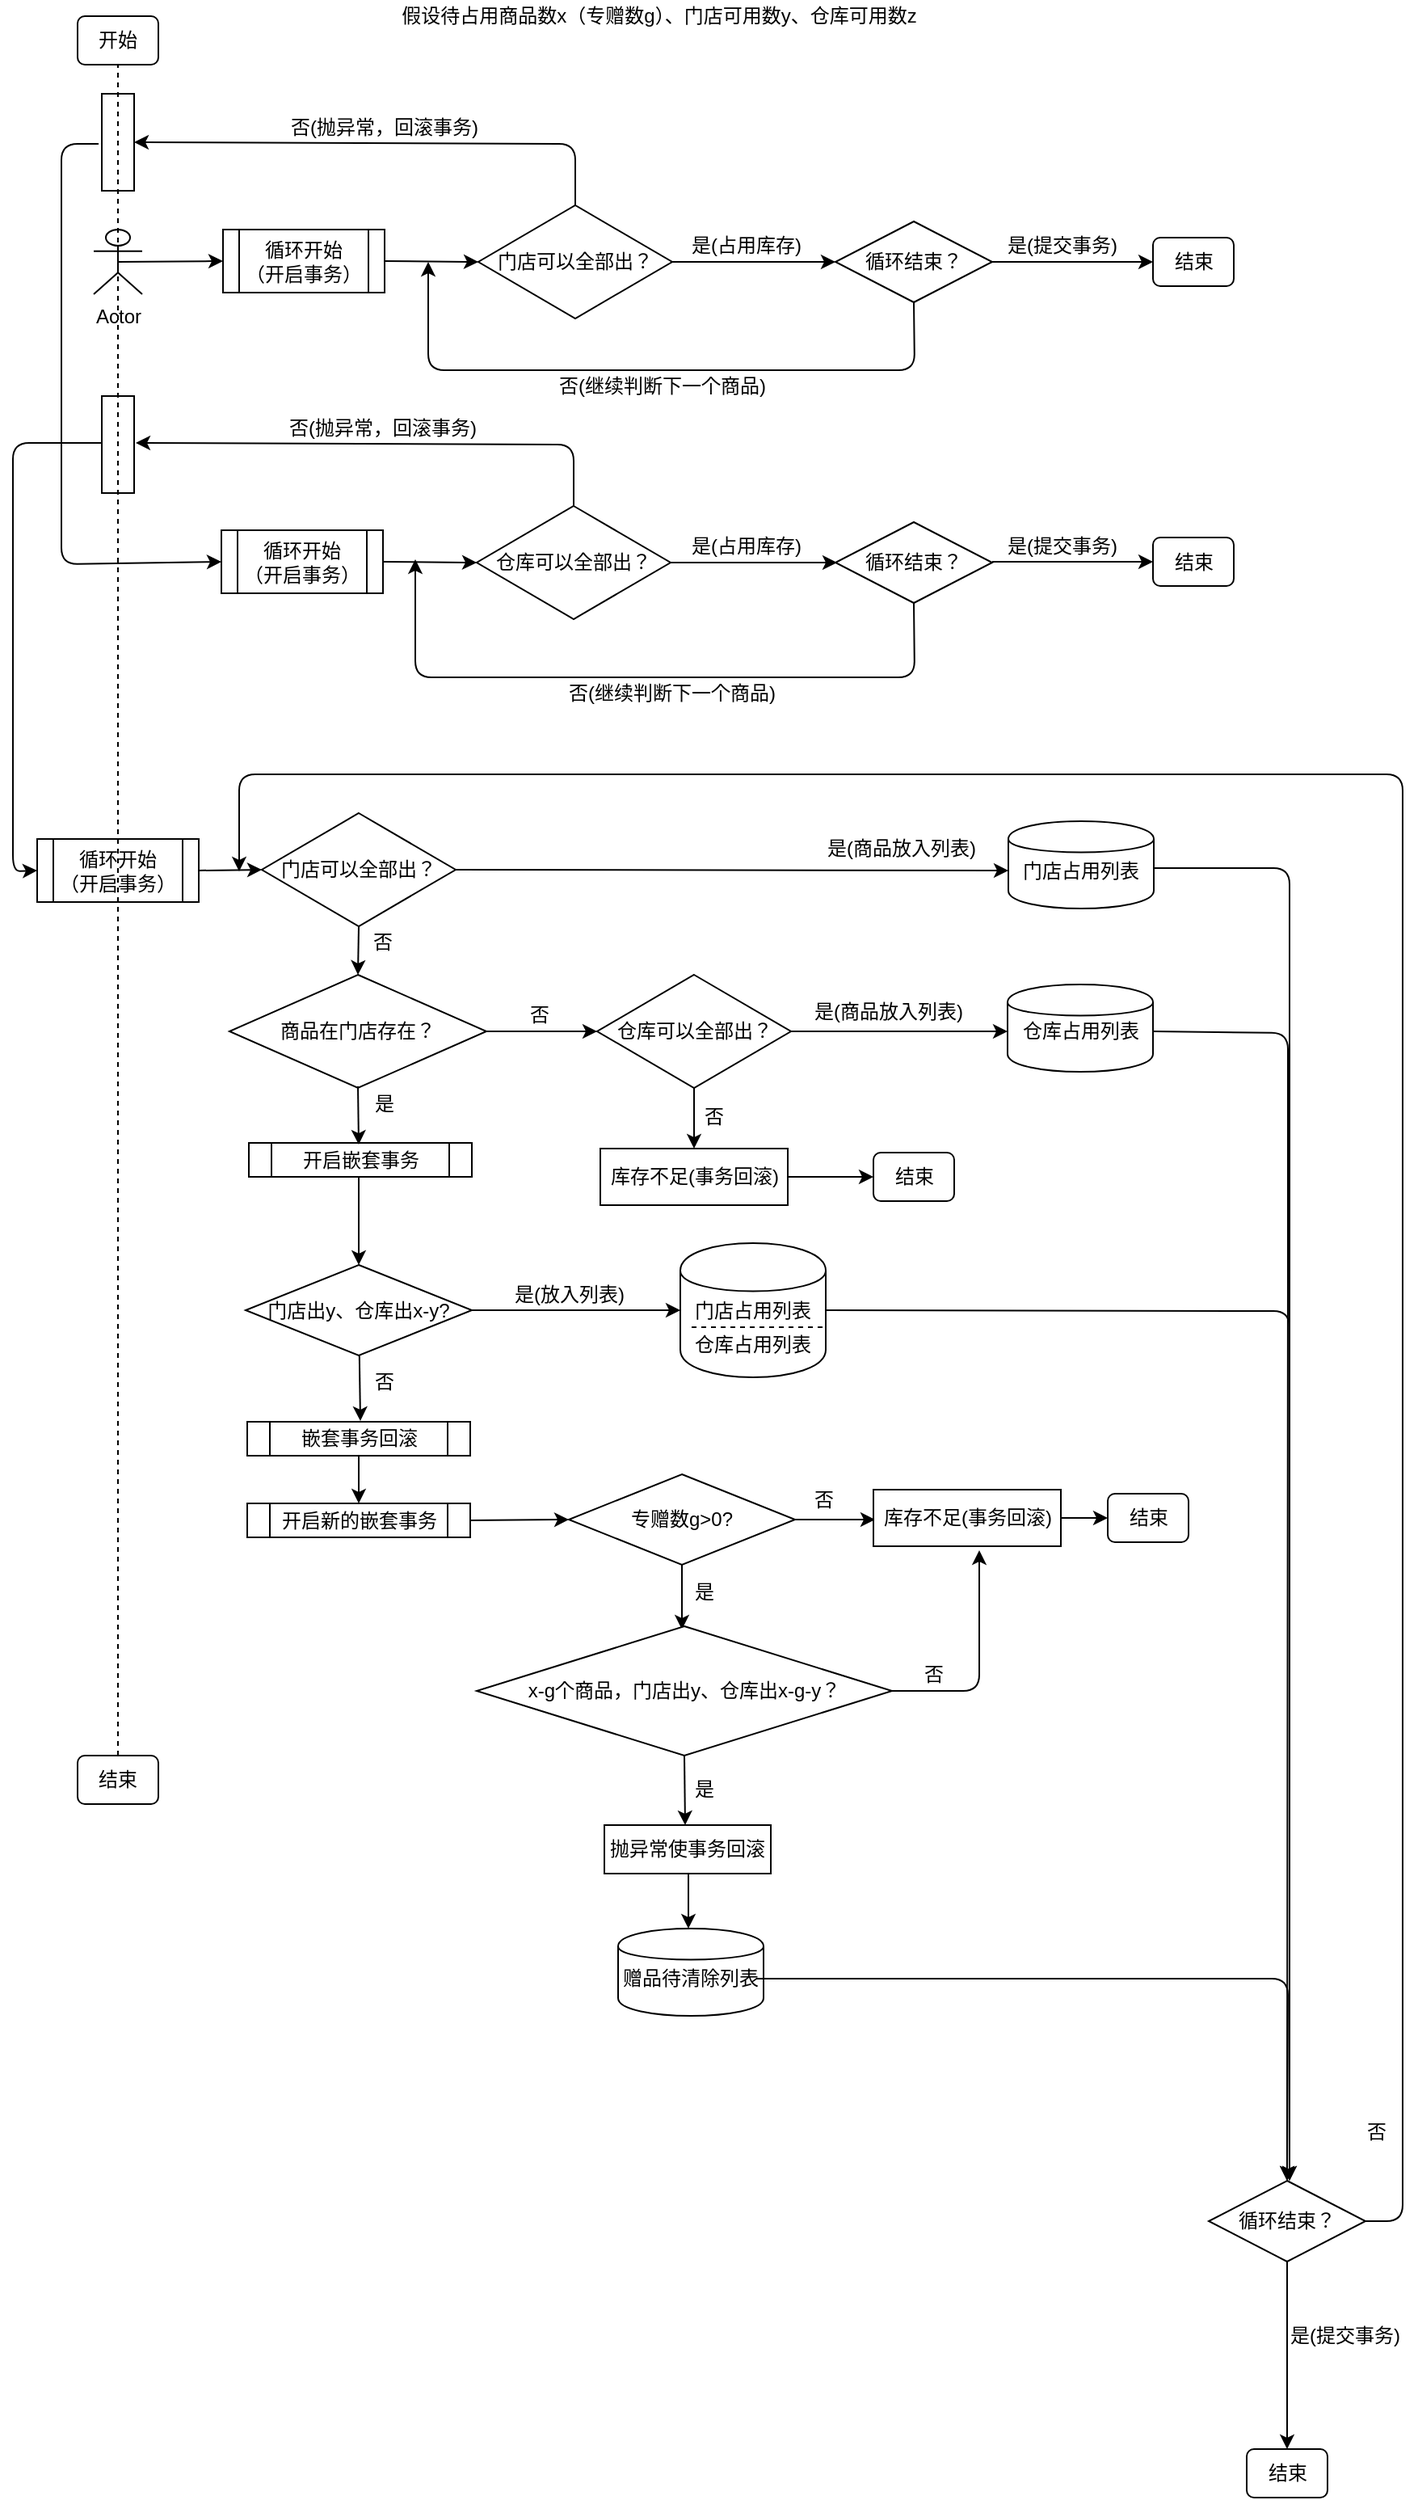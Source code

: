 <mxfile version="12.1.8" type="github" pages="1">
  <diagram id="cIxFQv27kr1OFAZyPRKi" name="Page-1">
    <mxGraphModel dx="974" dy="1634" grid="1" gridSize="10" guides="1" tooltips="1" connect="1" arrows="1" fold="1" page="1" pageScale="1" pageWidth="827" pageHeight="1169" math="0" shadow="0">
      <root>
        <mxCell id="0"/>
        <mxCell id="1" parent="0"/>
        <mxCell id="Cbo-kUQH-pJc7JE6aQtw-1" value="门店可以全部出？" style="rhombus;whiteSpace=wrap;html=1;" parent="1" vertex="1">
          <mxGeometry x="328" y="138" width="120" height="70" as="geometry"/>
        </mxCell>
        <mxCell id="Kt7nqfIv5lHJtM08hlu1-3" value="开始" style="rounded=1;whiteSpace=wrap;html=1;" parent="1" vertex="1">
          <mxGeometry x="80" y="21" width="50" height="30" as="geometry"/>
        </mxCell>
        <mxCell id="Kt7nqfIv5lHJtM08hlu1-17" value="结束" style="rounded=1;whiteSpace=wrap;html=1;" parent="1" vertex="1">
          <mxGeometry x="80" y="1097" width="50" height="30" as="geometry"/>
        </mxCell>
        <mxCell id="Kt7nqfIv5lHJtM08hlu1-52" value="结束" style="rounded=1;whiteSpace=wrap;html=1;" parent="1" vertex="1">
          <mxGeometry x="745.5" y="158" width="50" height="30" as="geometry"/>
        </mxCell>
        <mxCell id="Kt7nqfIv5lHJtM08hlu1-13" value="否(继续判断下一个商品)" style="text;html=1;strokeColor=none;fillColor=none;align=center;verticalAlign=middle;whiteSpace=wrap;rounded=0;" parent="1" vertex="1">
          <mxGeometry x="367" y="240" width="150" height="20" as="geometry"/>
        </mxCell>
        <mxCell id="Kt7nqfIv5lHJtM08hlu1-20" value="" style="endArrow=classic;html=1;entryX=0;entryY=0.5;entryDx=0;entryDy=0;exitX=0.5;exitY=0.5;exitDx=0;exitDy=0;exitPerimeter=0;" parent="1" source="Kt7nqfIv5lHJtM08hlu1-129" target="Kt7nqfIv5lHJtM08hlu1-25" edge="1">
          <mxGeometry width="50" height="50" relative="1" as="geometry">
            <mxPoint x="100" y="173" as="sourcePoint"/>
            <mxPoint x="190" y="172" as="targetPoint"/>
          </mxGeometry>
        </mxCell>
        <mxCell id="Kt7nqfIv5lHJtM08hlu1-25" value="循环开始&lt;br&gt;（开启事务）" style="shape=process;whiteSpace=wrap;html=1;backgroundOutline=1;" parent="1" vertex="1">
          <mxGeometry x="170" y="153" width="100" height="39" as="geometry"/>
        </mxCell>
        <mxCell id="Kt7nqfIv5lHJtM08hlu1-42" value="循环结束？" style="rhombus;whiteSpace=wrap;html=1;" parent="1" vertex="1">
          <mxGeometry x="549" y="148" width="97" height="50" as="geometry"/>
        </mxCell>
        <mxCell id="Kt7nqfIv5lHJtM08hlu1-48" value="" style="endArrow=classic;html=1;exitX=1;exitY=0.5;exitDx=0;exitDy=0;entryX=0;entryY=0.5;entryDx=0;entryDy=0;" parent="1" source="Kt7nqfIv5lHJtM08hlu1-42" target="Kt7nqfIv5lHJtM08hlu1-52" edge="1">
          <mxGeometry width="50" height="50" relative="1" as="geometry">
            <mxPoint x="703" y="317" as="sourcePoint"/>
            <mxPoint x="740" y="173" as="targetPoint"/>
          </mxGeometry>
        </mxCell>
        <mxCell id="Kt7nqfIv5lHJtM08hlu1-49" value="是(提交事务)" style="text;html=1;strokeColor=none;fillColor=none;align=center;verticalAlign=middle;whiteSpace=wrap;rounded=0;" parent="1" vertex="1">
          <mxGeometry x="646" y="153" width="87" height="20" as="geometry"/>
        </mxCell>
        <mxCell id="Kt7nqfIv5lHJtM08hlu1-59" value="" style="endArrow=classic;html=1;exitX=1;exitY=0.5;exitDx=0;exitDy=0;entryX=0;entryY=0.5;entryDx=0;entryDy=0;" parent="1" source="Kt7nqfIv5lHJtM08hlu1-25" target="Cbo-kUQH-pJc7JE6aQtw-1" edge="1">
          <mxGeometry width="50" height="50" relative="1" as="geometry">
            <mxPoint x="30" y="1197" as="sourcePoint"/>
            <mxPoint x="80" y="1147" as="targetPoint"/>
          </mxGeometry>
        </mxCell>
        <mxCell id="Kt7nqfIv5lHJtM08hlu1-60" value="" style="endArrow=classic;html=1;exitX=0.5;exitY=0;exitDx=0;exitDy=0;entryX=1;entryY=0.5;entryDx=0;entryDy=0;" parent="1" source="Cbo-kUQH-pJc7JE6aQtw-1" target="Kt7nqfIv5lHJtM08hlu1-101" edge="1">
          <mxGeometry width="50" height="50" relative="1" as="geometry">
            <mxPoint x="80" y="1200" as="sourcePoint"/>
            <mxPoint x="110" y="100" as="targetPoint"/>
            <Array as="points">
              <mxPoint x="388" y="100"/>
            </Array>
          </mxGeometry>
        </mxCell>
        <mxCell id="Kt7nqfIv5lHJtM08hlu1-62" value="否(抛异常，回滚事务)" style="text;html=1;strokeColor=none;fillColor=none;align=center;verticalAlign=middle;whiteSpace=wrap;rounded=0;" parent="1" vertex="1">
          <mxGeometry x="205" y="80" width="130" height="20" as="geometry"/>
        </mxCell>
        <mxCell id="Kt7nqfIv5lHJtM08hlu1-82" value="仓库可以全部出？" style="rhombus;whiteSpace=wrap;html=1;" parent="1" vertex="1">
          <mxGeometry x="327" y="324" width="120" height="70" as="geometry"/>
        </mxCell>
        <mxCell id="Kt7nqfIv5lHJtM08hlu1-84" value="否(继续判断下一个商品)" style="text;html=1;strokeColor=none;fillColor=none;align=center;verticalAlign=middle;whiteSpace=wrap;rounded=0;" parent="1" vertex="1">
          <mxGeometry x="373" y="430" width="150" height="20" as="geometry"/>
        </mxCell>
        <mxCell id="Kt7nqfIv5lHJtM08hlu1-87" value="" style="endArrow=classic;html=1;" parent="1" edge="1">
          <mxGeometry width="50" height="50" relative="1" as="geometry">
            <mxPoint x="447" y="359" as="sourcePoint"/>
            <mxPoint x="550" y="359" as="targetPoint"/>
          </mxGeometry>
        </mxCell>
        <mxCell id="Kt7nqfIv5lHJtM08hlu1-89" value="循环开始&lt;br&gt;（开启事务）" style="shape=process;whiteSpace=wrap;html=1;backgroundOutline=1;" parent="1" vertex="1">
          <mxGeometry x="169" y="339" width="100" height="39" as="geometry"/>
        </mxCell>
        <mxCell id="Kt7nqfIv5lHJtM08hlu1-95" value="" style="endArrow=classic;html=1;exitX=0.5;exitY=1;exitDx=0;exitDy=0;" parent="1" source="Kt7nqfIv5lHJtM08hlu1-121" edge="1">
          <mxGeometry width="50" height="50" relative="1" as="geometry">
            <mxPoint x="652" y="478" as="sourcePoint"/>
            <mxPoint x="289" y="357" as="targetPoint"/>
            <Array as="points">
              <mxPoint x="598" y="430"/>
              <mxPoint x="440" y="430"/>
              <mxPoint x="289" y="430"/>
            </Array>
          </mxGeometry>
        </mxCell>
        <mxCell id="Kt7nqfIv5lHJtM08hlu1-96" value="" style="endArrow=classic;html=1;exitX=1;exitY=0.5;exitDx=0;exitDy=0;entryX=0;entryY=0.5;entryDx=0;entryDy=0;" parent="1" source="Kt7nqfIv5lHJtM08hlu1-89" target="Kt7nqfIv5lHJtM08hlu1-82" edge="1">
          <mxGeometry width="50" height="50" relative="1" as="geometry">
            <mxPoint x="29" y="1383" as="sourcePoint"/>
            <mxPoint x="79" y="1333" as="targetPoint"/>
          </mxGeometry>
        </mxCell>
        <mxCell id="Kt7nqfIv5lHJtM08hlu1-97" value="" style="endArrow=classic;html=1;exitX=0.5;exitY=0;exitDx=0;exitDy=0;entryX=1;entryY=0.5;entryDx=0;entryDy=0;" parent="1" source="Kt7nqfIv5lHJtM08hlu1-82" edge="1">
          <mxGeometry width="50" height="50" relative="1" as="geometry">
            <mxPoint x="79" y="1386" as="sourcePoint"/>
            <mxPoint x="116" y="285" as="targetPoint"/>
            <Array as="points">
              <mxPoint x="387" y="286"/>
            </Array>
          </mxGeometry>
        </mxCell>
        <mxCell id="Kt7nqfIv5lHJtM08hlu1-98" value="否(抛异常，回滚事务)" style="text;html=1;strokeColor=none;fillColor=none;align=center;verticalAlign=middle;whiteSpace=wrap;rounded=0;" parent="1" vertex="1">
          <mxGeometry x="204" y="266" width="130" height="20" as="geometry"/>
        </mxCell>
        <mxCell id="Kt7nqfIv5lHJtM08hlu1-101" value="" style="rounded=0;whiteSpace=wrap;html=1;" parent="1" vertex="1">
          <mxGeometry x="95" y="69" width="20" height="60" as="geometry"/>
        </mxCell>
        <mxCell id="Kt7nqfIv5lHJtM08hlu1-105" value="" style="endArrow=classic;html=1;entryX=0;entryY=0.5;entryDx=0;entryDy=0;" parent="1" target="Kt7nqfIv5lHJtM08hlu1-89" edge="1">
          <mxGeometry width="50" height="50" relative="1" as="geometry">
            <mxPoint x="93" y="100" as="sourcePoint"/>
            <mxPoint x="169" y="469.5" as="targetPoint"/>
            <Array as="points">
              <mxPoint x="70" y="100"/>
              <mxPoint x="70" y="360"/>
            </Array>
          </mxGeometry>
        </mxCell>
        <mxCell id="Kt7nqfIv5lHJtM08hlu1-111" value="" style="shape=cylinder;whiteSpace=wrap;html=1;boundedLbl=1;backgroundOutline=1;" parent="1" vertex="1">
          <mxGeometry x="656" y="519" width="90" height="54" as="geometry"/>
        </mxCell>
        <mxCell id="Kt7nqfIv5lHJtM08hlu1-113" value="是(商品放入列表)" style="text;html=1;strokeColor=none;fillColor=none;align=center;verticalAlign=middle;whiteSpace=wrap;rounded=0;" parent="1" vertex="1">
          <mxGeometry x="510" y="526" width="160" height="20" as="geometry"/>
        </mxCell>
        <mxCell id="Kt7nqfIv5lHJtM08hlu1-114" value="" style="endArrow=classic;html=1;entryX=0;entryY=0.5;entryDx=0;entryDy=0;" parent="1" target="Kt7nqfIv5lHJtM08hlu1-42" edge="1">
          <mxGeometry width="50" height="50" relative="1" as="geometry">
            <mxPoint x="447" y="173" as="sourcePoint"/>
            <mxPoint x="497" y="123" as="targetPoint"/>
          </mxGeometry>
        </mxCell>
        <mxCell id="Kt7nqfIv5lHJtM08hlu1-115" value="是(占用库存)" style="text;html=1;strokeColor=none;fillColor=none;align=center;verticalAlign=middle;whiteSpace=wrap;rounded=0;" parent="1" vertex="1">
          <mxGeometry x="459" y="153" width="70" height="20" as="geometry"/>
        </mxCell>
        <mxCell id="Kt7nqfIv5lHJtM08hlu1-116" value="" style="endArrow=classic;html=1;exitX=0.5;exitY=1;exitDx=0;exitDy=0;" parent="1" source="Kt7nqfIv5lHJtM08hlu1-42" edge="1">
          <mxGeometry width="50" height="50" relative="1" as="geometry">
            <mxPoint x="604.5" y="198" as="sourcePoint"/>
            <mxPoint x="297" y="173" as="targetPoint"/>
            <Array as="points">
              <mxPoint x="598" y="240"/>
              <mxPoint x="297" y="240"/>
            </Array>
          </mxGeometry>
        </mxCell>
        <mxCell id="Kt7nqfIv5lHJtM08hlu1-121" value="循环结束？" style="rhombus;whiteSpace=wrap;html=1;" parent="1" vertex="1">
          <mxGeometry x="549" y="334" width="97" height="50" as="geometry"/>
        </mxCell>
        <mxCell id="Kt7nqfIv5lHJtM08hlu1-122" value="是(占用库存)" style="text;html=1;strokeColor=none;fillColor=none;align=center;verticalAlign=middle;whiteSpace=wrap;rounded=0;" parent="1" vertex="1">
          <mxGeometry x="459" y="338.5" width="70" height="20" as="geometry"/>
        </mxCell>
        <mxCell id="Kt7nqfIv5lHJtM08hlu1-124" value="结束" style="rounded=1;whiteSpace=wrap;html=1;" parent="1" vertex="1">
          <mxGeometry x="745.5" y="343.5" width="50" height="30" as="geometry"/>
        </mxCell>
        <mxCell id="Kt7nqfIv5lHJtM08hlu1-125" value="" style="endArrow=classic;html=1;exitX=1;exitY=0.5;exitDx=0;exitDy=0;entryX=0;entryY=0.5;entryDx=0;entryDy=0;" parent="1" target="Kt7nqfIv5lHJtM08hlu1-124" edge="1">
          <mxGeometry width="50" height="50" relative="1" as="geometry">
            <mxPoint x="646" y="358.5" as="sourcePoint"/>
            <mxPoint x="740" y="358.5" as="targetPoint"/>
          </mxGeometry>
        </mxCell>
        <mxCell id="Kt7nqfIv5lHJtM08hlu1-126" value="是(提交事务)" style="text;html=1;strokeColor=none;fillColor=none;align=center;verticalAlign=middle;whiteSpace=wrap;rounded=0;" parent="1" vertex="1">
          <mxGeometry x="646" y="338.5" width="87" height="20" as="geometry"/>
        </mxCell>
        <mxCell id="Kt7nqfIv5lHJtM08hlu1-129" value="Actor" style="shape=umlActor;verticalLabelPosition=bottom;labelBackgroundColor=#ffffff;verticalAlign=top;html=1;outlineConnect=0;" parent="1" vertex="1">
          <mxGeometry x="90" y="153" width="30" height="40" as="geometry"/>
        </mxCell>
        <mxCell id="Kt7nqfIv5lHJtM08hlu1-138" value="循环开始&lt;br&gt;（开启事务）" style="shape=process;whiteSpace=wrap;html=1;backgroundOutline=1;" parent="1" vertex="1">
          <mxGeometry x="55" y="530" width="100" height="39" as="geometry"/>
        </mxCell>
        <mxCell id="Kt7nqfIv5lHJtM08hlu1-190" value="循环开始&lt;br&gt;（开启事务）" style="shape=process;whiteSpace=wrap;html=1;backgroundOutline=1;" parent="1" vertex="1">
          <mxGeometry x="55" y="530" width="100" height="39" as="geometry"/>
        </mxCell>
        <mxCell id="Kt7nqfIv5lHJtM08hlu1-139" value="" style="endArrow=classic;html=1;entryX=0;entryY=0.5;entryDx=0;entryDy=0;exitX=0;exitY=0.5;exitDx=0;exitDy=0;" parent="1" target="Kt7nqfIv5lHJtM08hlu1-138" edge="1">
          <mxGeometry width="50" height="50" relative="1" as="geometry">
            <mxPoint x="96" y="285" as="sourcePoint"/>
            <mxPoint x="110" y="1150" as="targetPoint"/>
            <Array as="points">
              <mxPoint x="40" y="285"/>
              <mxPoint x="40" y="550"/>
            </Array>
          </mxGeometry>
        </mxCell>
        <mxCell id="Kt7nqfIv5lHJtM08hlu1-141" value="" style="rounded=0;whiteSpace=wrap;html=1;" parent="1" vertex="1">
          <mxGeometry x="95" y="256" width="20" height="60" as="geometry"/>
        </mxCell>
        <mxCell id="Kt7nqfIv5lHJtM08hlu1-143" value="" style="endArrow=none;dashed=1;html=1;entryX=0.5;entryY=1;entryDx=0;entryDy=0;exitX=0.5;exitY=0;exitDx=0;exitDy=0;" parent="1" source="Kt7nqfIv5lHJtM08hlu1-17" target="Kt7nqfIv5lHJtM08hlu1-3" edge="1">
          <mxGeometry width="50" height="50" relative="1" as="geometry">
            <mxPoint x="30" y="1200" as="sourcePoint"/>
            <mxPoint x="80" y="1150" as="targetPoint"/>
          </mxGeometry>
        </mxCell>
        <mxCell id="Kt7nqfIv5lHJtM08hlu1-144" value="门店可以全部出？" style="rhombus;whiteSpace=wrap;html=1;" parent="1" vertex="1">
          <mxGeometry x="194" y="514" width="120" height="70" as="geometry"/>
        </mxCell>
        <mxCell id="Kt7nqfIv5lHJtM08hlu1-154" value="仓库可以全部出？" style="rhombus;whiteSpace=wrap;html=1;" parent="1" vertex="1">
          <mxGeometry x="401.5" y="614" width="120" height="70" as="geometry"/>
        </mxCell>
        <mxCell id="Kt7nqfIv5lHJtM08hlu1-180" value="商品在门店存在？" style="rhombus;whiteSpace=wrap;html=1;" parent="1" vertex="1">
          <mxGeometry x="174" y="614" width="159" height="70" as="geometry"/>
        </mxCell>
        <mxCell id="Kt7nqfIv5lHJtM08hlu1-174" value="门店出y、仓库出x-y?" style="rhombus;whiteSpace=wrap;html=1;" parent="1" vertex="1">
          <mxGeometry x="184" y="793.5" width="140" height="56" as="geometry"/>
        </mxCell>
        <mxCell id="Kt7nqfIv5lHJtM08hlu1-204" value="专赠数g&amp;gt;0?" style="rhombus;whiteSpace=wrap;html=1;" parent="1" vertex="1">
          <mxGeometry x="384" y="923" width="140" height="56" as="geometry"/>
        </mxCell>
        <mxCell id="Kt7nqfIv5lHJtM08hlu1-148" value="门店占用列表" style="text;html=1;strokeColor=none;fillColor=none;align=center;verticalAlign=middle;whiteSpace=wrap;rounded=0;" parent="1" vertex="1">
          <mxGeometry x="656" y="539.5" width="90" height="20" as="geometry"/>
        </mxCell>
        <mxCell id="Kt7nqfIv5lHJtM08hlu1-149" value="" style="shape=cylinder;whiteSpace=wrap;html=1;boundedLbl=1;backgroundOutline=1;" parent="1" vertex="1">
          <mxGeometry x="655.5" y="620" width="90" height="54" as="geometry"/>
        </mxCell>
        <mxCell id="Kt7nqfIv5lHJtM08hlu1-150" value="仓库占用列表" style="text;html=1;strokeColor=none;fillColor=none;align=center;verticalAlign=middle;whiteSpace=wrap;rounded=0;" parent="1" vertex="1">
          <mxGeometry x="655.5" y="639" width="90" height="20" as="geometry"/>
        </mxCell>
        <mxCell id="Kt7nqfIv5lHJtM08hlu1-152" value="" style="endArrow=classic;html=1;entryX=0;entryY=0.5;entryDx=0;entryDy=0;exitX=1;exitY=0.5;exitDx=0;exitDy=0;" parent="1" source="Kt7nqfIv5lHJtM08hlu1-144" target="Kt7nqfIv5lHJtM08hlu1-148" edge="1">
          <mxGeometry width="50" height="50" relative="1" as="geometry">
            <mxPoint x="140" y="1200" as="sourcePoint"/>
            <mxPoint x="190" y="1150" as="targetPoint"/>
          </mxGeometry>
        </mxCell>
        <mxCell id="Kt7nqfIv5lHJtM08hlu1-158" value="" style="endArrow=classic;html=1;exitX=1;exitY=0.5;exitDx=0;exitDy=0;entryX=0;entryY=0.5;entryDx=0;entryDy=0;" parent="1" source="Kt7nqfIv5lHJtM08hlu1-154" target="Kt7nqfIv5lHJtM08hlu1-150" edge="1">
          <mxGeometry width="50" height="50" relative="1" as="geometry">
            <mxPoint x="141.5" y="1210" as="sourcePoint"/>
            <mxPoint x="654.5" y="646" as="targetPoint"/>
          </mxGeometry>
        </mxCell>
        <mxCell id="Kt7nqfIv5lHJtM08hlu1-159" value="否" style="text;html=1;strokeColor=none;fillColor=none;align=center;verticalAlign=middle;whiteSpace=wrap;rounded=0;" parent="1" vertex="1">
          <mxGeometry x="249" y="584" width="40" height="20" as="geometry"/>
        </mxCell>
        <mxCell id="Kt7nqfIv5lHJtM08hlu1-160" value="是(商品放入列表)" style="text;html=1;strokeColor=none;fillColor=none;align=center;verticalAlign=middle;whiteSpace=wrap;rounded=0;" parent="1" vertex="1">
          <mxGeometry x="501.5" y="627" width="160" height="20" as="geometry"/>
        </mxCell>
        <mxCell id="Kt7nqfIv5lHJtM08hlu1-166" value="循环结束？" style="rhombus;whiteSpace=wrap;html=1;" parent="1" vertex="1">
          <mxGeometry x="780" y="1360" width="97" height="50" as="geometry"/>
        </mxCell>
        <mxCell id="Kt7nqfIv5lHJtM08hlu1-167" value="" style="endArrow=classic;html=1;entryX=0.5;entryY=0;entryDx=0;entryDy=0;exitX=1;exitY=0.5;exitDx=0;exitDy=0;" parent="1" source="Kt7nqfIv5lHJtM08hlu1-150" target="Kt7nqfIv5lHJtM08hlu1-166" edge="1">
          <mxGeometry width="50" height="50" relative="1" as="geometry">
            <mxPoint x="140" y="1351" as="sourcePoint"/>
            <mxPoint x="190" y="1301" as="targetPoint"/>
            <Array as="points">
              <mxPoint x="829" y="650"/>
              <mxPoint x="829" y="790"/>
            </Array>
          </mxGeometry>
        </mxCell>
        <mxCell id="Kt7nqfIv5lHJtM08hlu1-168" value="结束" style="rounded=1;whiteSpace=wrap;html=1;" parent="1" vertex="1">
          <mxGeometry x="803.5" y="1526" width="50" height="30" as="geometry"/>
        </mxCell>
        <mxCell id="Kt7nqfIv5lHJtM08hlu1-169" value="" style="endArrow=classic;html=1;entryX=0.5;entryY=0;entryDx=0;entryDy=0;exitX=0.5;exitY=1;exitDx=0;exitDy=0;" parent="1" source="Kt7nqfIv5lHJtM08hlu1-166" target="Kt7nqfIv5lHJtM08hlu1-168" edge="1">
          <mxGeometry width="50" height="50" relative="1" as="geometry">
            <mxPoint x="190" y="1946" as="sourcePoint"/>
            <mxPoint x="240" y="1896" as="targetPoint"/>
          </mxGeometry>
        </mxCell>
        <mxCell id="Kt7nqfIv5lHJtM08hlu1-170" value="是(提交事务)" style="text;html=1;strokeColor=none;fillColor=none;align=center;verticalAlign=middle;whiteSpace=wrap;rounded=0;" parent="1" vertex="1">
          <mxGeometry x="820.5" y="1446" width="87" height="20" as="geometry"/>
        </mxCell>
        <mxCell id="Kt7nqfIv5lHJtM08hlu1-173" value="否" style="text;html=1;strokeColor=none;fillColor=none;align=center;verticalAlign=middle;whiteSpace=wrap;rounded=0;" parent="1" vertex="1">
          <mxGeometry x="864" y="1320" width="40" height="20" as="geometry"/>
        </mxCell>
        <mxCell id="Kt7nqfIv5lHJtM08hlu1-176" value="假设待占用商品数x（专赠数g）、门店可用数y、仓库可用数z" style="text;html=1;strokeColor=none;fillColor=none;align=center;verticalAlign=middle;whiteSpace=wrap;rounded=0;" parent="1" vertex="1">
          <mxGeometry x="270" y="11" width="340" height="20" as="geometry"/>
        </mxCell>
        <mxCell id="Kt7nqfIv5lHJtM08hlu1-177" value="否" style="text;html=1;strokeColor=none;fillColor=none;align=center;verticalAlign=middle;whiteSpace=wrap;rounded=0;" parent="1" vertex="1">
          <mxGeometry x="345.5" y="629" width="40" height="20" as="geometry"/>
        </mxCell>
        <mxCell id="Kt7nqfIv5lHJtM08hlu1-184" value="是" style="text;html=1;strokeColor=none;fillColor=none;align=center;verticalAlign=middle;whiteSpace=wrap;rounded=0;" parent="1" vertex="1">
          <mxGeometry x="448" y="1108" width="40" height="20" as="geometry"/>
        </mxCell>
        <mxCell id="Kt7nqfIv5lHJtM08hlu1-187" value="否" style="text;html=1;strokeColor=none;fillColor=none;align=center;verticalAlign=middle;whiteSpace=wrap;rounded=0;" parent="1" vertex="1">
          <mxGeometry x="590" y="1037" width="40" height="20" as="geometry"/>
        </mxCell>
        <mxCell id="Kt7nqfIv5lHJtM08hlu1-192" value="" style="endArrow=classic;html=1;exitX=1;exitY=0.5;exitDx=0;exitDy=0;" parent="1" edge="1">
          <mxGeometry width="50" height="50" relative="1" as="geometry">
            <mxPoint x="523.5" y="951" as="sourcePoint"/>
            <mxPoint x="573.5" y="951" as="targetPoint"/>
          </mxGeometry>
        </mxCell>
        <mxCell id="Kt7nqfIv5lHJtM08hlu1-193" value="否" style="text;html=1;strokeColor=none;fillColor=none;align=center;verticalAlign=middle;whiteSpace=wrap;rounded=0;" parent="1" vertex="1">
          <mxGeometry x="521.5" y="929" width="40" height="20" as="geometry"/>
        </mxCell>
        <mxCell id="Kt7nqfIv5lHJtM08hlu1-196" value="是(放入列表)" style="text;html=1;strokeColor=none;fillColor=none;align=center;verticalAlign=middle;whiteSpace=wrap;rounded=0;" parent="1" vertex="1">
          <mxGeometry x="342" y="802" width="85" height="20" as="geometry"/>
        </mxCell>
        <mxCell id="Kt7nqfIv5lHJtM08hlu1-207" value="是" style="text;html=1;strokeColor=none;fillColor=none;align=center;verticalAlign=middle;whiteSpace=wrap;rounded=0;" parent="1" vertex="1">
          <mxGeometry x="448" y="986" width="40" height="20" as="geometry"/>
        </mxCell>
        <mxCell id="Kt7nqfIv5lHJtM08hlu1-209" value="" style="endArrow=classic;html=1;entryX=0;entryY=0.5;entryDx=0;entryDy=0;exitX=1;exitY=0.5;exitDx=0;exitDy=0;" parent="1" source="Kt7nqfIv5lHJtM08hlu1-190" target="Kt7nqfIv5lHJtM08hlu1-144" edge="1">
          <mxGeometry width="50" height="50" relative="1" as="geometry">
            <mxPoint x="60" y="1200" as="sourcePoint"/>
            <mxPoint x="110" y="1150" as="targetPoint"/>
          </mxGeometry>
        </mxCell>
        <mxCell id="Kt7nqfIv5lHJtM08hlu1-210" value="" style="endArrow=classic;html=1;entryX=0.5;entryY=0;entryDx=0;entryDy=0;exitX=0.5;exitY=1;exitDx=0;exitDy=0;" parent="1" source="Kt7nqfIv5lHJtM08hlu1-144" target="Kt7nqfIv5lHJtM08hlu1-180" edge="1">
          <mxGeometry width="50" height="50" relative="1" as="geometry">
            <mxPoint x="60" y="1200" as="sourcePoint"/>
            <mxPoint x="110" y="1150" as="targetPoint"/>
          </mxGeometry>
        </mxCell>
        <mxCell id="Kt7nqfIv5lHJtM08hlu1-211" value="" style="endArrow=classic;html=1;entryX=0;entryY=0.5;entryDx=0;entryDy=0;exitX=1;exitY=0.5;exitDx=0;exitDy=0;" parent="1" source="Kt7nqfIv5lHJtM08hlu1-180" target="Kt7nqfIv5lHJtM08hlu1-154" edge="1">
          <mxGeometry width="50" height="50" relative="1" as="geometry">
            <mxPoint x="60" y="1200" as="sourcePoint"/>
            <mxPoint x="110" y="1150" as="targetPoint"/>
          </mxGeometry>
        </mxCell>
        <mxCell id="Kt7nqfIv5lHJtM08hlu1-214" value="是" style="text;html=1;strokeColor=none;fillColor=none;align=center;verticalAlign=middle;whiteSpace=wrap;rounded=0;" parent="1" vertex="1">
          <mxGeometry x="250" y="684" width="40" height="20" as="geometry"/>
        </mxCell>
        <mxCell id="Kt7nqfIv5lHJtM08hlu1-215" value="开启嵌套事务" style="shape=process;whiteSpace=wrap;html=1;backgroundOutline=1;" parent="1" vertex="1">
          <mxGeometry x="186" y="718" width="138" height="21" as="geometry"/>
        </mxCell>
        <mxCell id="Kt7nqfIv5lHJtM08hlu1-216" value="" style="endArrow=classic;html=1;entryX=0.5;entryY=0;entryDx=0;entryDy=0;exitX=0.5;exitY=1;exitDx=0;exitDy=0;" parent="1" edge="1">
          <mxGeometry width="50" height="50" relative="1" as="geometry">
            <mxPoint x="253.5" y="683" as="sourcePoint"/>
            <mxPoint x="254" y="719" as="targetPoint"/>
          </mxGeometry>
        </mxCell>
        <mxCell id="Kt7nqfIv5lHJtM08hlu1-217" value="" style="endArrow=classic;html=1;entryX=0.5;entryY=0;entryDx=0;entryDy=0;" parent="1" target="Kt7nqfIv5lHJtM08hlu1-174" edge="1">
          <mxGeometry width="50" height="50" relative="1" as="geometry">
            <mxPoint x="254" y="739" as="sourcePoint"/>
            <mxPoint x="110" y="1150" as="targetPoint"/>
          </mxGeometry>
        </mxCell>
        <mxCell id="Kt7nqfIv5lHJtM08hlu1-218" value="" style="endArrow=classic;html=1;" parent="1" edge="1">
          <mxGeometry width="50" height="50" relative="1" as="geometry">
            <mxPoint x="746" y="548" as="sourcePoint"/>
            <mxPoint x="830" y="1360" as="targetPoint"/>
            <Array as="points">
              <mxPoint x="830" y="548"/>
            </Array>
          </mxGeometry>
        </mxCell>
        <mxCell id="1ZdFy1A6Q9_2mpHvo3vU-2" value="库存不足(事务回滚)" style="rounded=0;whiteSpace=wrap;html=1;" vertex="1" parent="1">
          <mxGeometry x="403.5" y="721.5" width="116" height="35" as="geometry"/>
        </mxCell>
        <mxCell id="1ZdFy1A6Q9_2mpHvo3vU-3" value="" style="endArrow=classic;html=1;exitX=0.5;exitY=1;exitDx=0;exitDy=0;entryX=0.5;entryY=0;entryDx=0;entryDy=0;" edge="1" parent="1" source="Kt7nqfIv5lHJtM08hlu1-154" target="1ZdFy1A6Q9_2mpHvo3vU-2">
          <mxGeometry width="50" height="50" relative="1" as="geometry">
            <mxPoint x="30" y="1200" as="sourcePoint"/>
            <mxPoint x="462" y="722" as="targetPoint"/>
          </mxGeometry>
        </mxCell>
        <mxCell id="1ZdFy1A6Q9_2mpHvo3vU-7" value="否" style="text;html=1;strokeColor=none;fillColor=none;align=center;verticalAlign=middle;whiteSpace=wrap;rounded=0;" vertex="1" parent="1">
          <mxGeometry x="454" y="692" width="40" height="20" as="geometry"/>
        </mxCell>
        <mxCell id="1ZdFy1A6Q9_2mpHvo3vU-8" value="结束" style="rounded=1;whiteSpace=wrap;html=1;" vertex="1" parent="1">
          <mxGeometry x="572.5" y="724" width="50" height="30" as="geometry"/>
        </mxCell>
        <mxCell id="1ZdFy1A6Q9_2mpHvo3vU-9" value="" style="endArrow=classic;html=1;entryX=0;entryY=0.5;entryDx=0;entryDy=0;exitX=1;exitY=0.5;exitDx=0;exitDy=0;" edge="1" parent="1" source="1ZdFy1A6Q9_2mpHvo3vU-2" target="1ZdFy1A6Q9_2mpHvo3vU-8">
          <mxGeometry width="50" height="50" relative="1" as="geometry">
            <mxPoint x="30" y="1200" as="sourcePoint"/>
            <mxPoint x="80" y="1150" as="targetPoint"/>
          </mxGeometry>
        </mxCell>
        <mxCell id="1ZdFy1A6Q9_2mpHvo3vU-10" value="" style="endArrow=classic;html=1;exitX=1;exitY=0.5;exitDx=0;exitDy=0;" edge="1" parent="1" source="Kt7nqfIv5lHJtM08hlu1-166">
          <mxGeometry width="50" height="50" relative="1" as="geometry">
            <mxPoint x="60" y="1200" as="sourcePoint"/>
            <mxPoint x="180" y="550" as="targetPoint"/>
            <Array as="points">
              <mxPoint x="900" y="1385"/>
              <mxPoint x="900" y="926"/>
              <mxPoint x="900" y="490"/>
              <mxPoint x="180" y="490"/>
            </Array>
          </mxGeometry>
        </mxCell>
        <mxCell id="1ZdFy1A6Q9_2mpHvo3vU-13" value="" style="endArrow=classic;html=1;" edge="1" parent="1" source="Kt7nqfIv5lHJtM08hlu1-174">
          <mxGeometry width="50" height="50" relative="1" as="geometry">
            <mxPoint x="60.5" y="1229" as="sourcePoint"/>
            <mxPoint x="255" y="890" as="targetPoint"/>
          </mxGeometry>
        </mxCell>
        <mxCell id="1ZdFy1A6Q9_2mpHvo3vU-17" value="" style="shape=cylinder;whiteSpace=wrap;html=1;boundedLbl=1;backgroundOutline=1;" vertex="1" parent="1">
          <mxGeometry x="453" y="780" width="90" height="83" as="geometry"/>
        </mxCell>
        <mxCell id="1ZdFy1A6Q9_2mpHvo3vU-20" value="门店占用列表" style="text;html=1;strokeColor=none;fillColor=none;align=center;verticalAlign=middle;whiteSpace=wrap;rounded=0;" vertex="1" parent="1">
          <mxGeometry x="453" y="811.5" width="90" height="20" as="geometry"/>
        </mxCell>
        <mxCell id="1ZdFy1A6Q9_2mpHvo3vU-21" value="仓库占用列表" style="text;html=1;strokeColor=none;fillColor=none;align=center;verticalAlign=middle;whiteSpace=wrap;rounded=0;" vertex="1" parent="1">
          <mxGeometry x="452.5" y="832.5" width="90" height="20" as="geometry"/>
        </mxCell>
        <mxCell id="1ZdFy1A6Q9_2mpHvo3vU-22" value="" style="endArrow=none;dashed=1;html=1;" edge="1" parent="1">
          <mxGeometry width="50" height="50" relative="1" as="geometry">
            <mxPoint x="460" y="832" as="sourcePoint"/>
            <mxPoint x="543" y="832" as="targetPoint"/>
          </mxGeometry>
        </mxCell>
        <mxCell id="1ZdFy1A6Q9_2mpHvo3vU-28" value="" style="endArrow=classic;html=1;exitX=1;exitY=0.5;exitDx=0;exitDy=0;entryX=0;entryY=0.5;entryDx=0;entryDy=0;" edge="1" parent="1" source="Kt7nqfIv5lHJtM08hlu1-174" target="1ZdFy1A6Q9_2mpHvo3vU-20">
          <mxGeometry width="50" height="50" relative="1" as="geometry">
            <mxPoint x="60" y="1400" as="sourcePoint"/>
            <mxPoint x="420" y="822" as="targetPoint"/>
          </mxGeometry>
        </mxCell>
        <mxCell id="1ZdFy1A6Q9_2mpHvo3vU-37" value="" style="endArrow=classic;html=1;exitX=1;exitY=0.5;exitDx=0;exitDy=0;" edge="1" parent="1" source="1ZdFy1A6Q9_2mpHvo3vU-20">
          <mxGeometry width="50" height="50" relative="1" as="geometry">
            <mxPoint x="60" y="1400" as="sourcePoint"/>
            <mxPoint x="830" y="1360" as="targetPoint"/>
            <Array as="points">
              <mxPoint x="830" y="822"/>
            </Array>
          </mxGeometry>
        </mxCell>
        <mxCell id="1ZdFy1A6Q9_2mpHvo3vU-38" value="嵌套事务回滚" style="shape=process;whiteSpace=wrap;html=1;backgroundOutline=1;" vertex="1" parent="1">
          <mxGeometry x="185" y="890.5" width="138" height="21" as="geometry"/>
        </mxCell>
        <mxCell id="1ZdFy1A6Q9_2mpHvo3vU-39" value="否" style="text;html=1;strokeColor=none;fillColor=none;align=center;verticalAlign=middle;whiteSpace=wrap;rounded=0;" vertex="1" parent="1">
          <mxGeometry x="250" y="855.5" width="40" height="20" as="geometry"/>
        </mxCell>
        <mxCell id="1ZdFy1A6Q9_2mpHvo3vU-40" value="开启新的嵌套事务" style="shape=process;whiteSpace=wrap;html=1;backgroundOutline=1;" vertex="1" parent="1">
          <mxGeometry x="185" y="941" width="138" height="21" as="geometry"/>
        </mxCell>
        <mxCell id="1ZdFy1A6Q9_2mpHvo3vU-41" value="" style="endArrow=classic;html=1;entryX=0.5;entryY=0;entryDx=0;entryDy=0;exitX=0.5;exitY=1;exitDx=0;exitDy=0;" edge="1" parent="1" source="1ZdFy1A6Q9_2mpHvo3vU-38" target="1ZdFy1A6Q9_2mpHvo3vU-40">
          <mxGeometry width="50" height="50" relative="1" as="geometry">
            <mxPoint x="59" y="1375" as="sourcePoint"/>
            <mxPoint x="109" y="1325" as="targetPoint"/>
          </mxGeometry>
        </mxCell>
        <mxCell id="1ZdFy1A6Q9_2mpHvo3vU-42" value="" style="endArrow=classic;html=1;entryX=0;entryY=0.5;entryDx=0;entryDy=0;exitX=1;exitY=0.5;exitDx=0;exitDy=0;" edge="1" parent="1" source="1ZdFy1A6Q9_2mpHvo3vU-40" target="Kt7nqfIv5lHJtM08hlu1-204">
          <mxGeometry width="50" height="50" relative="1" as="geometry">
            <mxPoint x="60" y="1400" as="sourcePoint"/>
            <mxPoint x="110" y="1350" as="targetPoint"/>
          </mxGeometry>
        </mxCell>
        <mxCell id="1ZdFy1A6Q9_2mpHvo3vU-50" value="库存不足(事务回滚)" style="rounded=0;whiteSpace=wrap;html=1;" vertex="1" parent="1">
          <mxGeometry x="572.5" y="932.5" width="116" height="35" as="geometry"/>
        </mxCell>
        <mxCell id="1ZdFy1A6Q9_2mpHvo3vU-51" value="结束" style="rounded=1;whiteSpace=wrap;html=1;" vertex="1" parent="1">
          <mxGeometry x="717.5" y="935" width="50" height="30" as="geometry"/>
        </mxCell>
        <mxCell id="1ZdFy1A6Q9_2mpHvo3vU-52" value="" style="endArrow=classic;html=1;entryX=0;entryY=0.5;entryDx=0;entryDy=0;exitX=1;exitY=0.5;exitDx=0;exitDy=0;" edge="1" parent="1" source="1ZdFy1A6Q9_2mpHvo3vU-50" target="1ZdFy1A6Q9_2mpHvo3vU-51">
          <mxGeometry width="50" height="50" relative="1" as="geometry">
            <mxPoint x="199" y="1411" as="sourcePoint"/>
            <mxPoint x="249" y="1361" as="targetPoint"/>
          </mxGeometry>
        </mxCell>
        <mxCell id="1ZdFy1A6Q9_2mpHvo3vU-53" value="" style="endArrow=classic;html=1;exitX=0.5;exitY=1;exitDx=0;exitDy=0;" edge="1" parent="1" source="Kt7nqfIv5lHJtM08hlu1-204">
          <mxGeometry width="50" height="50" relative="1" as="geometry">
            <mxPoint x="60" y="1399" as="sourcePoint"/>
            <mxPoint x="454" y="1019" as="targetPoint"/>
          </mxGeometry>
        </mxCell>
        <mxCell id="1ZdFy1A6Q9_2mpHvo3vU-54" value="x-g个商品，门店出y、仓库出x-g-y？" style="rhombus;whiteSpace=wrap;html=1;" vertex="1" parent="1">
          <mxGeometry x="327" y="1017" width="257" height="80" as="geometry"/>
        </mxCell>
        <mxCell id="1ZdFy1A6Q9_2mpHvo3vU-57" value="" style="endArrow=classic;html=1;exitX=1;exitY=0.5;exitDx=0;exitDy=0;" edge="1" parent="1">
          <mxGeometry width="50" height="50" relative="1" as="geometry">
            <mxPoint x="582" y="1057" as="sourcePoint"/>
            <mxPoint x="638" y="970" as="targetPoint"/>
            <Array as="points">
              <mxPoint x="638" y="1057"/>
            </Array>
          </mxGeometry>
        </mxCell>
        <mxCell id="1ZdFy1A6Q9_2mpHvo3vU-58" value="" style="endArrow=classic;html=1;exitX=0.5;exitY=1;exitDx=0;exitDy=0;" edge="1" parent="1" source="1ZdFy1A6Q9_2mpHvo3vU-54">
          <mxGeometry width="50" height="50" relative="1" as="geometry">
            <mxPoint x="60" y="1400" as="sourcePoint"/>
            <mxPoint x="456" y="1140" as="targetPoint"/>
          </mxGeometry>
        </mxCell>
        <mxCell id="1ZdFy1A6Q9_2mpHvo3vU-59" value="抛异常使事务回滚" style="rounded=0;whiteSpace=wrap;html=1;" vertex="1" parent="1">
          <mxGeometry x="406" y="1140" width="103" height="30" as="geometry"/>
        </mxCell>
        <mxCell id="1ZdFy1A6Q9_2mpHvo3vU-60" value="" style="shape=cylinder;whiteSpace=wrap;html=1;boundedLbl=1;backgroundOutline=1;" vertex="1" parent="1">
          <mxGeometry x="414.5" y="1204" width="90" height="54" as="geometry"/>
        </mxCell>
        <mxCell id="1ZdFy1A6Q9_2mpHvo3vU-61" value="" style="endArrow=classic;html=1;" edge="1" parent="1">
          <mxGeometry width="50" height="50" relative="1" as="geometry">
            <mxPoint x="458" y="1170" as="sourcePoint"/>
            <mxPoint x="458" y="1204" as="targetPoint"/>
          </mxGeometry>
        </mxCell>
        <mxCell id="1ZdFy1A6Q9_2mpHvo3vU-62" value="赠品待清除列表" style="text;html=1;strokeColor=none;fillColor=none;align=center;verticalAlign=middle;whiteSpace=wrap;rounded=0;" vertex="1" parent="1">
          <mxGeometry x="412" y="1225" width="95" height="20" as="geometry"/>
        </mxCell>
        <mxCell id="1ZdFy1A6Q9_2mpHvo3vU-64" value="" style="endArrow=classic;html=1;entryX=0.5;entryY=0;entryDx=0;entryDy=0;" edge="1" parent="1" target="Kt7nqfIv5lHJtM08hlu1-166">
          <mxGeometry width="50" height="50" relative="1" as="geometry">
            <mxPoint x="500" y="1235" as="sourcePoint"/>
            <mxPoint x="110" y="1580" as="targetPoint"/>
            <Array as="points">
              <mxPoint x="829" y="1235"/>
            </Array>
          </mxGeometry>
        </mxCell>
      </root>
    </mxGraphModel>
  </diagram>
</mxfile>
